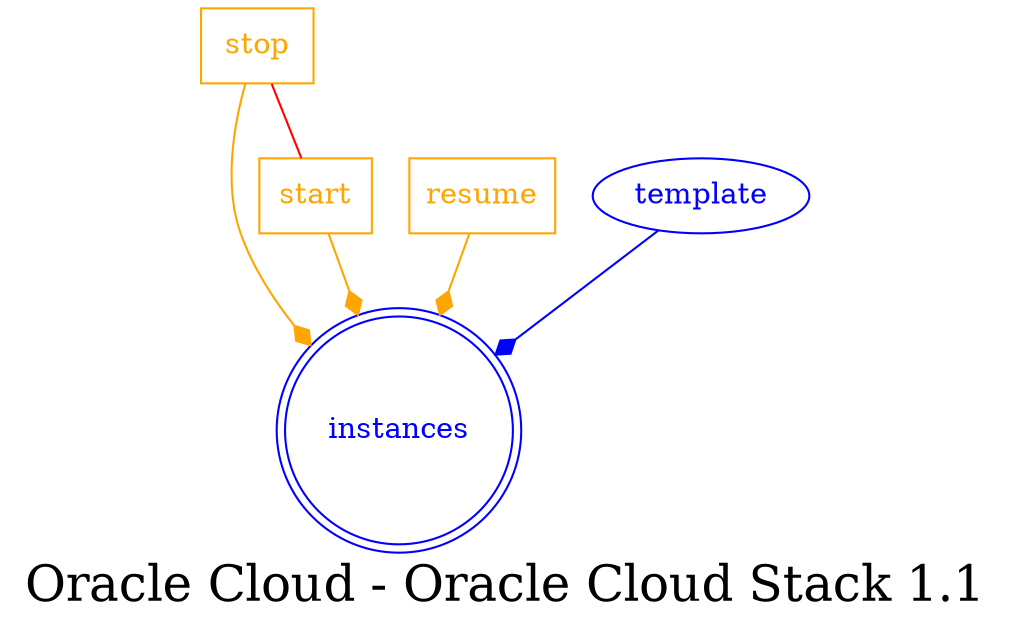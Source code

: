 digraph LexiconGraph {
graph[label="Oracle Cloud - Oracle Cloud Stack 1.1", fontsize=24]
splines=true
"instances" [color=blue, fontcolor=blue, shape=doublecircle]
"stop" [color=orange, fontcolor=orange, shape=box]
"stop" -> "instances" [color=orange, fontcolor=orange, arrowhead=diamond, arrowtail=none]
"start" [color=orange, fontcolor=orange, shape=box]
"start" -> "instances" [color=orange, fontcolor=orange, arrowhead=diamond, arrowtail=none]
"stop" -> "start" [color=red, fontcolor=red, arrowhead=none, arrowtail=none]
"resume" [color=orange, fontcolor=orange, shape=box]
"resume" -> "instances" [color=orange, fontcolor=orange, arrowhead=diamond, arrowtail=none]
"template" -> "instances" [color=blue, fontcolor=blue, arrowhead=diamond, arrowtail=none]
"template" [color=blue, fontcolor=blue, shape=ellipse]
}
